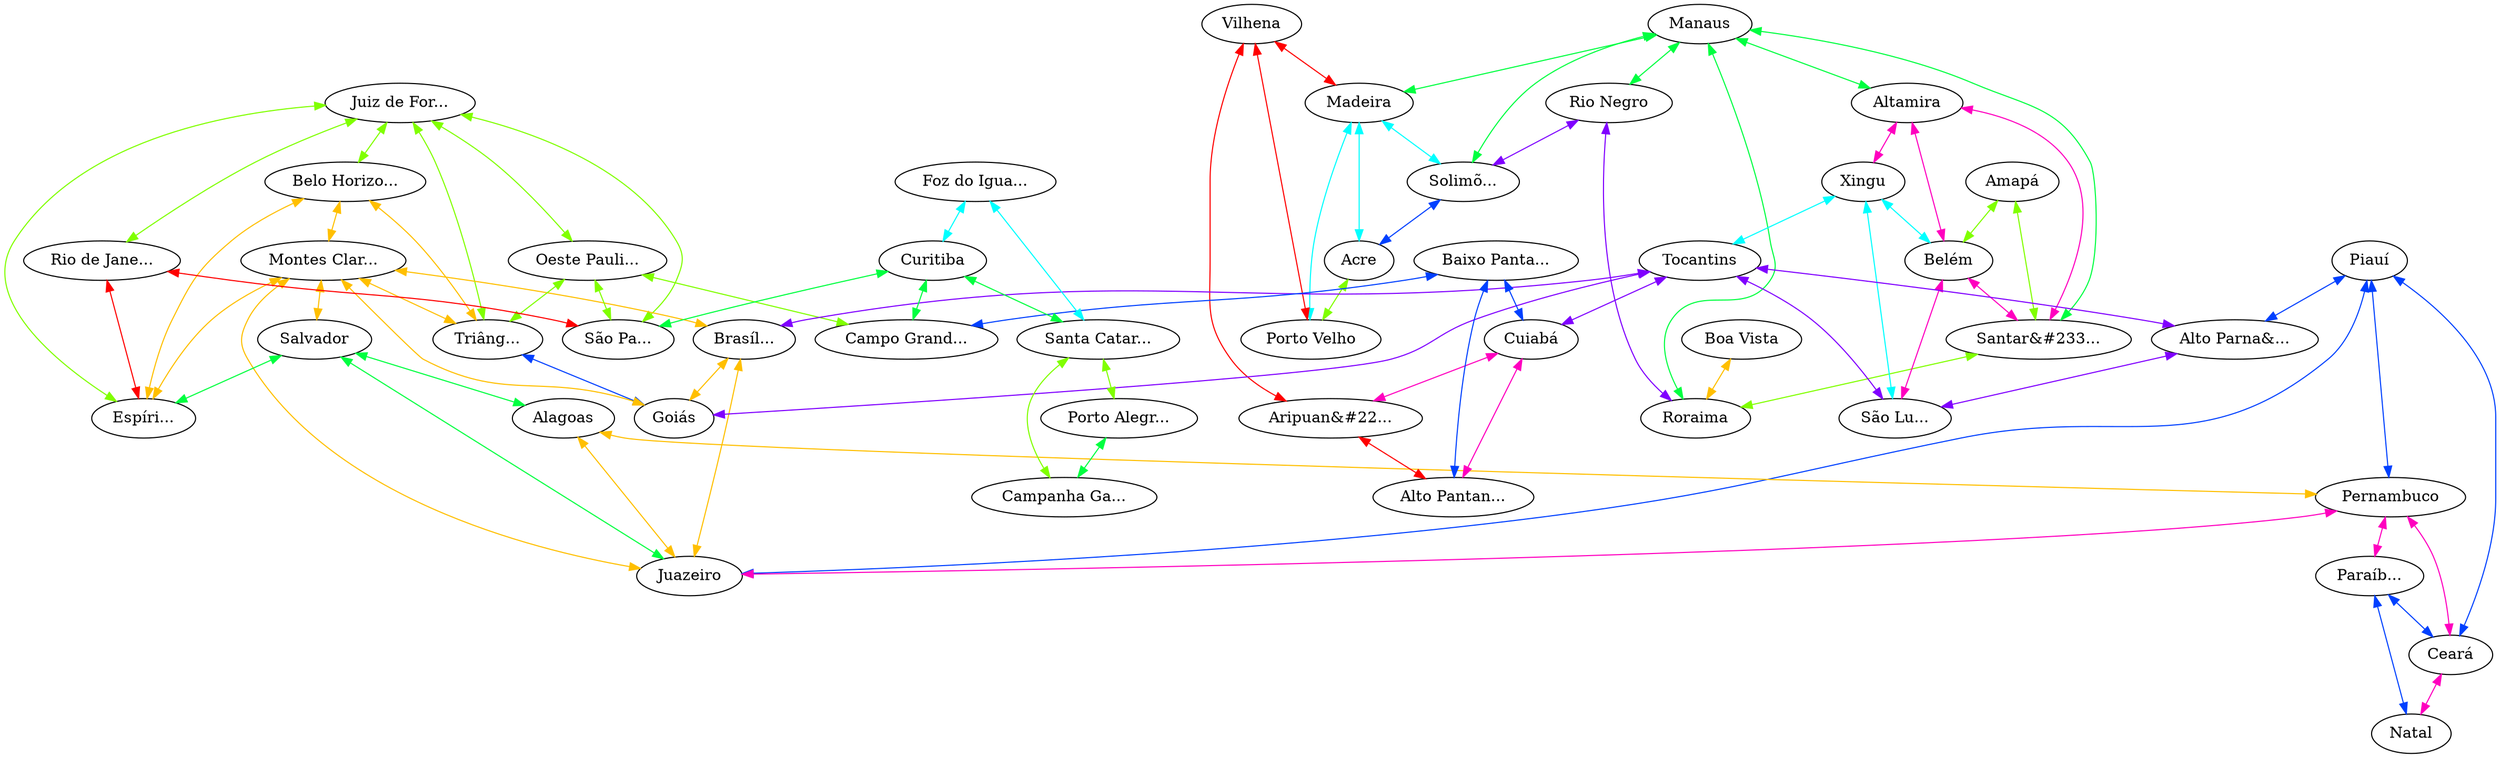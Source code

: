 graph x {
"Belo Horizonte" [pos="5.94444444444444,-5.19444444444444",label="Belo Horizo..."]
"Tri&#226;ngulo" [pos="5.55555555555556,-5.26388888888889",label="Tri&#226;ng..."]
"Juiz de Fora" [pos="5.68055555555556,-5.59722222222222",label="Juiz de For..."]
"Montes Claros" [pos="6.34722222222222,-4.84722222222222",label="Montes Clar..."]
"S&#227;o Paulo" [pos="5.45833333333333,-6.13888888888889",label="S&#227;o Pa..."]
"Oeste Paulista" [pos="5.22222222222222,-5.75",label="Oeste Pauli..."]
"Rio de Janeiro" [pos="6.44444444444444,-6.06944444444444",label="Rio de Jane..."]
"Esp&#237;rito Santo" [pos="6.86111111111111,-5.48611111111111",label="Esp&#237;ri..."]
"Salvador" [pos="6.76388888888889,-4.125",label="Salvador"]
"Juazeiro" [pos="5.98611111111111,-4.19444444444444",label="Juazeiro"]
"Bras&#237;lia" [pos="5.31944444444444,-4.56944444444444",label="Bras&#237;l..."]
"Goi&#225;s" [pos="4.77777777777778,-5.09722222222222",label="Goi&#225;s"]
"Boa Vista" [pos="2.81944444444444,-0.972222222222222",label="Boa Vista"]
"Roraima" [pos="2.76388888888889,-1.58333333333333",label="Roraima"]
"Rio Negro" [pos="1.84722222222222,-1.86111111111111",label="Rio Negro"]
"Manaus" [pos="3.18055555555556,-2.16666666666667",label="Manaus"]
"Solim&#245;es" [pos="1.36111111111111,-2.51388888888889",label="Solim&#245;..."]
"Madeira" [pos="2.72222222222222,-3.01388888888889",label="Madeira"]
"Acre" [pos="1.18055555555556,-3.56944444444444",label="Acre"]
"Porto Velho" [pos="2.15277777777778,-3.69444444444444",label="Porto Velho"]
"Vilhena" [pos="2.75,-4.08333333333333",label="Vilhena"]
"Amap&#225;" [pos="4.51388888888889,-1.52777777777778",label="Amap&#225;"]
"Santar&#233;m" [pos="3.80555555555556,-1.86111111111111",label="Santar&#233..."]
"Bel&#233;m" [pos="4.90277777777778,-2.06944444444444",label="Bel&#233;m"]
"Altamira" [pos="3.81944444444444,-3.01388888888889",label="Altamira"]
"Xingu" [pos="4.66666666666667,-3.11111111111111",label="Xingu"]
"S&#227;o Lu&#237;s" [pos="5.56944444444444,-2.43055555555556",label="S&#227;o Lu..."]
"Alto Parna&#237;ba" [pos="5.59722222222222,-3.01388888888889",label="Alto Parna&..."]
"Tocantins" [pos="5.20833333333333,-3.58333333333333",label="Tocantins"]
"Piau&#237;" [pos="6.27777777777778,-3.29166666666667",label="Piau&#237;"]
"Cear&#225;" [pos="6.90277777777778,-2.65277777777778",label="Cear&#225;"]
"Natal" [pos="7.59722222222222,-2.68055555555556",label="Natal"]
"Para&#237;ba" [pos="7.20833333333333,-2.91666666666667",label="Para&#237;b..."]
"Pernambuco" [pos="7.61111111111111,-3.30555555555556",label="Pernambuco"]
"Alagoas" [pos="7.48611111111111,-3.63888888888889",label="Alagoas"]
"Aripuan&#227;" [pos="3.51388888888889,-4.05555555555556",label="Aripuan&#22..."]
"Cuiab&#225;" [pos="4.52777777777778,-4.16666666666667",label="Cuiab&#225;"]
"Alto Pantanal" [pos="3.69444444444444,-4.80555555555556",label="Alto Pantan..."]
"Baixo Pantanal" [pos="3.76388888888889,-5.5",label="Baixo Panta..."]
"Campo Grande" [pos="4.02777777777778,-5.94444444444444",label="Campo Grand..."]
"Curitiba" [pos="4.75,-6.30555555555556",label="Curitiba"]
"Foz do Igua&#231;u" [pos="4.375,-6.51388888888889",label="Foz do Igua..."]
"Santa Catarina" [pos="4.95833333333333,-7.06944444444444",label="Santa Catar..."]
"Porto Alegre" [pos="4.68055555555556,-7.41666666666667",label="Porto Alegr..."]
"Campanha Ga&#250;cha" [pos="4.16666666666667,-7.09722222222222",label="Campanha Ga..."]
"Boa Vista" -- "Roraima" [dir="both",color="0.125,1,1"]
"Juiz de Fora" -- "Oeste Paulista" [dir="both",color="0.25,1,1"]
"Juiz de Fora" -- "S&#227;o Paulo" [dir="both",color="0.25,1,1"]
"Juiz de Fora" -- "Esp&#237;rito Santo" [dir="both",color="0.25,1,1"]
"Juiz de Fora" -- "Tri&#226;ngulo" [dir="both",color="0.25,1,1"]
"Juiz de Fora" -- "Belo Horizonte" [dir="both",color="0.25,1,1"]
"Juiz de Fora" -- "Rio de Janeiro" [dir="both",color="0.25,1,1"]
"Manaus" -- "Solim&#245;es" [dir="both",color="0.375,1,1"]
"Manaus" -- "Rio Negro" [dir="both",color="0.375,1,1"]
"Manaus" -- "Santar&#233;m" [dir="both",color="0.375,1,1"]
"Manaus" -- "Madeira" [dir="both",color="0.375,1,1"]
"Manaus" -- "Altamira" [dir="both",color="0.375,1,1"]
"Manaus" -- "Roraima" [dir="both",color="0.375,1,1"]
"Foz do Igua&#231;u" -- "Santa Catarina" [dir="both",color="0.5,1,1"]
"Foz do Igua&#231;u" -- "Curitiba" [dir="both",color="0.5,1,1"]
"Piau&#237;" -- "Alto Parna&#237;ba" [dir="both",color="0.625,1,1"]
"Piau&#237;" -- "Cear&#225;" [dir="both",color="0.625,1,1"]
"Piau&#237;" -- "Pernambuco" [dir="both",color="0.625,1,1"]
"Piau&#237;" -- "Juazeiro" [dir="both",color="0.625,1,1"]
"Rio Negro" -- "Solim&#245;es" [dir="both",color="0.75,1,1"]
"Rio Negro" -- "Roraima" [dir="both",color="0.75,1,1"]
"Altamira" -- "Santar&#233;m" [dir="both",color="0.875,1,1"]
"Altamira" -- "Bel&#233;m" [dir="both",color="0.875,1,1"]
"Altamira" -- "Xingu" [dir="both",color="0.875,1,1"]
"Vilhena" -- "Madeira" [dir="both",color="1,1,1"]
"Vilhena" -- "Aripuan&#227;" [dir="both",color="1,1,1"]
"Vilhena" -- "Porto Velho" [dir="both",color="1,1,1"]
"Belo Horizonte" -- "Esp&#237;rito Santo" [dir="both",color="0.125,1,1"]
"Belo Horizonte" -- "Tri&#226;ngulo" [dir="both",color="0.125,1,1"]
"Belo Horizonte" -- "Montes Claros" [dir="both",color="0.125,1,1"]
"Amap&#225;" -- "Santar&#233;m" [dir="both",color="0.25,1,1"]
"Amap&#225;" -- "Bel&#233;m" [dir="both",color="0.25,1,1"]
"Curitiba" -- "S&#227;o Paulo" [dir="both",color="0.375,1,1"]
"Curitiba" -- "Campo Grande" [dir="both",color="0.375,1,1"]
"Curitiba" -- "Santa Catarina" [dir="both",color="0.375,1,1"]
"Xingu" -- "S&#227;o Lu&#237;s" [dir="both",color="0.5,1,1"]
"Xingu" -- "Tocantins" [dir="both",color="0.5,1,1"]
"Xingu" -- "Bel&#233;m" [dir="both",color="0.5,1,1"]
"Baixo Pantanal" -- "Campo Grande" [dir="both",color="0.625,1,1"]
"Baixo Pantanal" -- "Cuiab&#225;" [dir="both",color="0.625,1,1"]
"Baixo Pantanal" -- "Alto Pantanal" [dir="both",color="0.625,1,1"]
"Tocantins" -- "Alto Parna&#237;ba" [dir="both",color="0.75,1,1"]
"Tocantins" -- "S&#227;o Lu&#237;s" [dir="both",color="0.75,1,1"]
"Tocantins" -- "Bras&#237;lia" [dir="both",color="0.75,1,1"]
"Tocantins" -- "Goi&#225;s" [dir="both",color="0.75,1,1"]
"Tocantins" -- "Cuiab&#225;" [dir="both",color="0.75,1,1"]
"Bel&#233;m" -- "Santar&#233;m" [dir="both",color="0.875,1,1"]
"Bel&#233;m" -- "S&#227;o Lu&#237;s" [dir="both",color="0.875,1,1"]
"Rio de Janeiro" -- "S&#227;o Paulo" [dir="both",color="1,1,1"]
"Rio de Janeiro" -- "Esp&#237;rito Santo" [dir="both",color="1,1,1"]
"Montes Claros" -- "Esp&#237;rito Santo" [dir="both",color="0.125,1,1"]
"Montes Claros" -- "Salvador" [dir="both",color="0.125,1,1"]
"Montes Claros" -- "Tri&#226;ngulo" [dir="both",color="0.125,1,1"]
"Montes Claros" -- "Bras&#237;lia" [dir="both",color="0.125,1,1"]
"Montes Claros" -- "Goi&#225;s" [dir="both",color="0.125,1,1"]
"Montes Claros" -- "Juazeiro" [dir="both",color="0.125,1,1"]
"Oeste Paulista" -- "S&#227;o Paulo" [dir="both",color="0.25,1,1"]
"Oeste Paulista" -- "Tri&#226;ngulo" [dir="both",color="0.25,1,1"]
"Oeste Paulista" -- "Campo Grande" [dir="both",color="0.25,1,1"]
"Salvador" -- "Esp&#237;rito Santo" [dir="both",color="0.375,1,1"]
"Salvador" -- "Alagoas" [dir="both",color="0.375,1,1"]
"Salvador" -- "Juazeiro" [dir="both",color="0.375,1,1"]
"Madeira" -- "Solim&#245;es" [dir="both",color="0.5,1,1"]
"Madeira" -- "Acre" [dir="both",color="0.5,1,1"]
"Madeira" -- "Porto Velho" [dir="both",color="0.5,1,1"]
"Tri&#226;ngulo" -- "Goi&#225;s" [dir="both",color="0.625,1,1"]
"Cuiab&#225;" -- "Aripuan&#227;" [dir="both",color="0.875,1,1"]
"Cuiab&#225;" -- "Alto Pantanal" [dir="both",color="0.875,1,1"]
"Aripuan&#227;" -- "Alto Pantanal" [dir="both",color="1,1,1"]
"Alagoas" -- "Pernambuco" [dir="both",color="0.125,1,1"]
"Alagoas" -- "Juazeiro" [dir="both",color="0.125,1,1"]
"Santa Catarina" -- "Campanha Ga&#250;cha" [dir="both",color="0.25,1,1"]
"Santa Catarina" -- "Porto Alegre" [dir="both",color="0.25,1,1"]
"Solim&#245;es" -- "Acre" [dir="both",color="0.625,1,1"]
"Alto Parna&#237;ba" -- "S&#227;o Lu&#237;s" [dir="both",color="0.75,1,1"]
"Pernambuco" -- "Para&#237;ba" [dir="both",color="0.875,1,1"]
"Pernambuco" -- "Cear&#225;" [dir="both",color="0.875,1,1"]
"Pernambuco" -- "Juazeiro" [dir="both",color="0.875,1,1"]
"Bras&#237;lia" -- "Goi&#225;s" [dir="both",color="0.125,1,1"]
"Bras&#237;lia" -- "Juazeiro" [dir="both",color="0.125,1,1"]
"Acre" -- "Porto Velho" [dir="both",color="0.25,1,1"]
"Porto Alegre" -- "Campanha Ga&#250;cha" [dir="both",color="0.375,1,1"]
"Para&#237;ba" -- "Cear&#225;" [dir="both",color="0.625,1,1"]
"Para&#237;ba" -- "Natal" [dir="both",color="0.625,1,1"]
"Cear&#225;" -- "Natal" [dir="both",color="0.875,1,1"]
"Santar&#233;m" -- "Roraima" [dir="both",color="0.25,1,1"]
}
